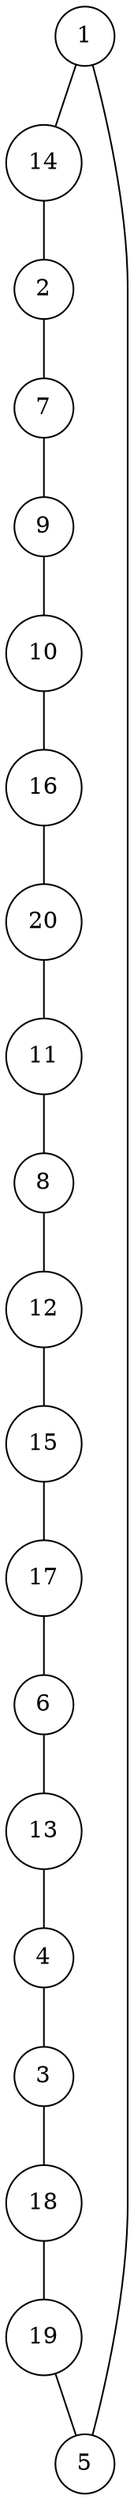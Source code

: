 graph random995720 {
	node [shape=circle fillcolor=white]
	1 [ pos = "3.815069,0.382182!"]
	2 [ pos = "2.894659,0.834282!"]
	3 [ pos = "2.618986,3.672790!"]
	4 [ pos = "3.485032,4.072192!"]
	5 [ pos = "5.000000,0.001084!"]
	6 [ pos = "4.816689,4.480826!"]
	7 [ pos = "1.607386,0.078718!"]
	8 [ pos = "0.439091,4.943162!"]
	9 [ pos = "0.988221,1.373120!"]
	10 [ pos = "1.699151,1.269312!"]
	11 [ pos = "1.328850,4.232613!"]
	12 [ pos = "2.549995,4.878454!"]
	13 [ pos = "4.007774,4.442412!"]
	14 [ pos = "3.434718,0.399376!"]
	15 [ pos = "3.228458,4.544847!"]
	16 [ pos = "2.103702,1.871762!"]
	17 [ pos = "4.927028,4.998360!"]
	18 [ pos = "2.706044,2.374249!"]
	19 [ pos = "3.499386,1.019312!"]
	20 [ pos = "1.274677,3.327621!"]

	1 -- 14
	2 -- 7
	3 -- 18
	4 -- 3
	5 -- 1
	6 -- 13
	7 -- 9
	8 -- 12
	9 -- 10
	10 -- 16
	11 -- 8
	12 -- 15
	13 -- 4
	14 -- 2
	15 -- 17
	16 -- 20
	17 -- 6
	18 -- 19
	19 -- 5
	20 -- 11
}